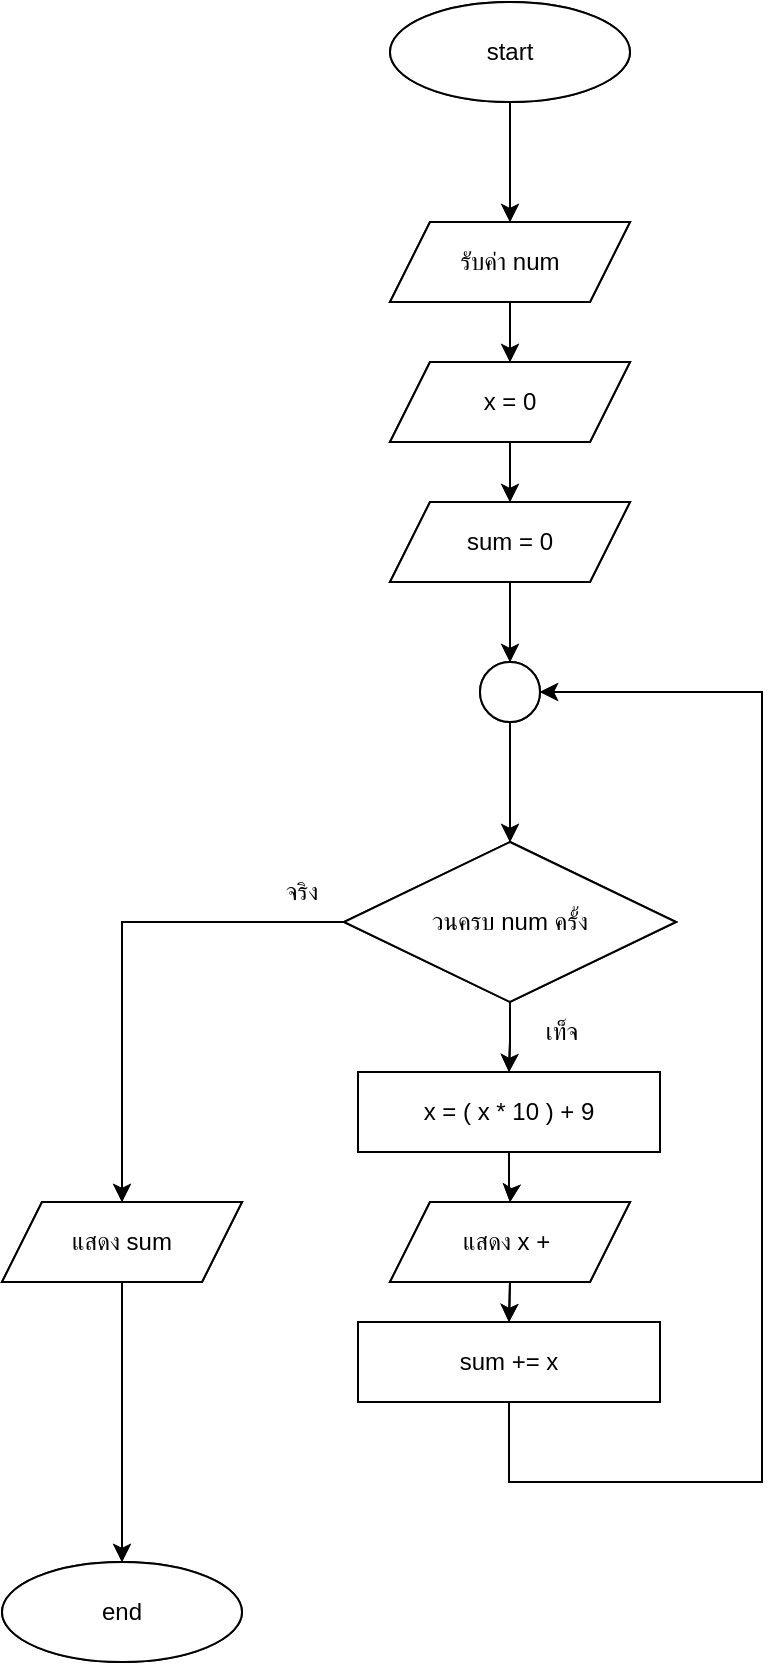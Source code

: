 <mxfile version="25.0.3">
  <diagram name="Page-1" id="CSnpGQzMtUrZoiWHQE6S">
    <mxGraphModel dx="1050" dy="522" grid="1" gridSize="10" guides="1" tooltips="1" connect="1" arrows="1" fold="1" page="1" pageScale="1" pageWidth="827" pageHeight="1169" math="0" shadow="0">
      <root>
        <mxCell id="0" />
        <mxCell id="1" parent="0" />
        <mxCell id="hWd1Pk0RT9BdvqmXm1Gd-3" value="" style="edgeStyle=orthogonalEdgeStyle;rounded=0;orthogonalLoop=1;jettySize=auto;html=1;" parent="1" source="hWd1Pk0RT9BdvqmXm1Gd-1" target="hWd1Pk0RT9BdvqmXm1Gd-2" edge="1">
          <mxGeometry relative="1" as="geometry" />
        </mxCell>
        <mxCell id="hWd1Pk0RT9BdvqmXm1Gd-1" value="start" style="ellipse;whiteSpace=wrap;html=1;" parent="1" vertex="1">
          <mxGeometry x="354" y="30" width="120" height="50" as="geometry" />
        </mxCell>
        <mxCell id="hWd1Pk0RT9BdvqmXm1Gd-6" value="" style="edgeStyle=orthogonalEdgeStyle;rounded=0;orthogonalLoop=1;jettySize=auto;html=1;exitX=0.5;exitY=1;exitDx=0;exitDy=0;" parent="1" source="hWd1Pk0RT9BdvqmXm1Gd-11" target="hWd1Pk0RT9BdvqmXm1Gd-4" edge="1">
          <mxGeometry relative="1" as="geometry">
            <mxPoint x="414" y="330" as="sourcePoint" />
          </mxGeometry>
        </mxCell>
        <mxCell id="hWd1Pk0RT9BdvqmXm1Gd-10" value="" style="edgeStyle=orthogonalEdgeStyle;rounded=0;orthogonalLoop=1;jettySize=auto;html=1;" parent="1" source="hWd1Pk0RT9BdvqmXm1Gd-2" target="hWd1Pk0RT9BdvqmXm1Gd-9" edge="1">
          <mxGeometry relative="1" as="geometry" />
        </mxCell>
        <mxCell id="hWd1Pk0RT9BdvqmXm1Gd-2" value="รับค่า num" style="shape=parallelogram;perimeter=parallelogramPerimeter;whiteSpace=wrap;html=1;fixedSize=1;" parent="1" vertex="1">
          <mxGeometry x="354" y="140" width="120" height="40" as="geometry" />
        </mxCell>
        <mxCell id="hWd1Pk0RT9BdvqmXm1Gd-8" value="" style="edgeStyle=orthogonalEdgeStyle;rounded=0;orthogonalLoop=1;jettySize=auto;html=1;" parent="1" source="hWd1Pk0RT9BdvqmXm1Gd-4" target="hWd1Pk0RT9BdvqmXm1Gd-7" edge="1">
          <mxGeometry relative="1" as="geometry" />
        </mxCell>
        <mxCell id="hWd1Pk0RT9BdvqmXm1Gd-4" value="" style="ellipse;whiteSpace=wrap;html=1;aspect=fixed;" parent="1" vertex="1">
          <mxGeometry x="399" y="360" width="30" height="30" as="geometry" />
        </mxCell>
        <mxCell id="hWd1Pk0RT9BdvqmXm1Gd-16" value="" style="edgeStyle=orthogonalEdgeStyle;rounded=0;orthogonalLoop=1;jettySize=auto;html=1;" parent="1" source="hWd1Pk0RT9BdvqmXm1Gd-7" target="hWd1Pk0RT9BdvqmXm1Gd-13" edge="1">
          <mxGeometry relative="1" as="geometry" />
        </mxCell>
        <mxCell id="hWd1Pk0RT9BdvqmXm1Gd-23" style="edgeStyle=orthogonalEdgeStyle;rounded=0;orthogonalLoop=1;jettySize=auto;html=1;exitX=0;exitY=0.5;exitDx=0;exitDy=0;entryX=0.5;entryY=0;entryDx=0;entryDy=0;" parent="1" source="hWd1Pk0RT9BdvqmXm1Gd-7" target="hWd1Pk0RT9BdvqmXm1Gd-21" edge="1">
          <mxGeometry relative="1" as="geometry" />
        </mxCell>
        <mxCell id="hWd1Pk0RT9BdvqmXm1Gd-7" value="วนครบ num ครั้ง" style="rhombus;whiteSpace=wrap;html=1;" parent="1" vertex="1">
          <mxGeometry x="331" y="450" width="166" height="80" as="geometry" />
        </mxCell>
        <mxCell id="hWd1Pk0RT9BdvqmXm1Gd-12" value="" style="edgeStyle=orthogonalEdgeStyle;rounded=0;orthogonalLoop=1;jettySize=auto;html=1;" parent="1" source="hWd1Pk0RT9BdvqmXm1Gd-9" target="hWd1Pk0RT9BdvqmXm1Gd-11" edge="1">
          <mxGeometry relative="1" as="geometry" />
        </mxCell>
        <mxCell id="hWd1Pk0RT9BdvqmXm1Gd-9" value="x = 0" style="shape=parallelogram;perimeter=parallelogramPerimeter;whiteSpace=wrap;html=1;fixedSize=1;" parent="1" vertex="1">
          <mxGeometry x="354" y="210" width="120" height="40" as="geometry" />
        </mxCell>
        <mxCell id="hWd1Pk0RT9BdvqmXm1Gd-11" value="sum = 0" style="shape=parallelogram;perimeter=parallelogramPerimeter;whiteSpace=wrap;html=1;fixedSize=1;" parent="1" vertex="1">
          <mxGeometry x="354" y="280" width="120" height="40" as="geometry" />
        </mxCell>
        <mxCell id="hWd1Pk0RT9BdvqmXm1Gd-15" value="" style="edgeStyle=orthogonalEdgeStyle;rounded=0;orthogonalLoop=1;jettySize=auto;html=1;" parent="1" source="hWd1Pk0RT9BdvqmXm1Gd-13" edge="1">
          <mxGeometry relative="1" as="geometry">
            <mxPoint x="414" y="630" as="targetPoint" />
          </mxGeometry>
        </mxCell>
        <mxCell id="hWd1Pk0RT9BdvqmXm1Gd-13" value="x = ( x * 10 ) + 9" style="rounded=0;whiteSpace=wrap;html=1;" parent="1" vertex="1">
          <mxGeometry x="338" y="565" width="151" height="40" as="geometry" />
        </mxCell>
        <mxCell id="hWd1Pk0RT9BdvqmXm1Gd-17" style="edgeStyle=orthogonalEdgeStyle;rounded=0;orthogonalLoop=1;jettySize=auto;html=1;exitX=0.5;exitY=1;exitDx=0;exitDy=0;entryX=1;entryY=0.5;entryDx=0;entryDy=0;" parent="1" source="hWd1Pk0RT9BdvqmXm1Gd-14" target="hWd1Pk0RT9BdvqmXm1Gd-4" edge="1">
          <mxGeometry relative="1" as="geometry">
            <Array as="points">
              <mxPoint x="414" y="770" />
              <mxPoint x="540" y="770" />
              <mxPoint x="540" y="375" />
            </Array>
          </mxGeometry>
        </mxCell>
        <mxCell id="hWd1Pk0RT9BdvqmXm1Gd-14" value="sum += x" style="rounded=0;whiteSpace=wrap;html=1;" parent="1" vertex="1">
          <mxGeometry x="338" y="690" width="151" height="40" as="geometry" />
        </mxCell>
        <mxCell id="hWd1Pk0RT9BdvqmXm1Gd-19" style="edgeStyle=orthogonalEdgeStyle;rounded=0;orthogonalLoop=1;jettySize=auto;html=1;exitX=0.5;exitY=1;exitDx=0;exitDy=0;entryX=0.5;entryY=0;entryDx=0;entryDy=0;" parent="1" source="hWd1Pk0RT9BdvqmXm1Gd-18" target="hWd1Pk0RT9BdvqmXm1Gd-14" edge="1">
          <mxGeometry relative="1" as="geometry" />
        </mxCell>
        <mxCell id="hWd1Pk0RT9BdvqmXm1Gd-18" value="แสดง x +&amp;nbsp;" style="shape=parallelogram;perimeter=parallelogramPerimeter;whiteSpace=wrap;html=1;fixedSize=1;" parent="1" vertex="1">
          <mxGeometry x="354" y="630" width="120" height="40" as="geometry" />
        </mxCell>
        <mxCell id="hWd1Pk0RT9BdvqmXm1Gd-24" style="edgeStyle=orthogonalEdgeStyle;rounded=0;orthogonalLoop=1;jettySize=auto;html=1;exitX=0.5;exitY=1;exitDx=0;exitDy=0;entryX=0.5;entryY=0;entryDx=0;entryDy=0;" parent="1" source="hWd1Pk0RT9BdvqmXm1Gd-21" target="hWd1Pk0RT9BdvqmXm1Gd-22" edge="1">
          <mxGeometry relative="1" as="geometry" />
        </mxCell>
        <mxCell id="hWd1Pk0RT9BdvqmXm1Gd-21" value="แสดง sum" style="shape=parallelogram;perimeter=parallelogramPerimeter;whiteSpace=wrap;html=1;fixedSize=1;" parent="1" vertex="1">
          <mxGeometry x="160" y="630" width="120" height="40" as="geometry" />
        </mxCell>
        <mxCell id="hWd1Pk0RT9BdvqmXm1Gd-22" value="end" style="ellipse;whiteSpace=wrap;html=1;" parent="1" vertex="1">
          <mxGeometry x="160" y="810" width="120" height="50" as="geometry" />
        </mxCell>
        <mxCell id="q7Ah3nYQZWNJIJOuwmgu-1" value="" style="edgeStyle=orthogonalEdgeStyle;rounded=0;orthogonalLoop=1;jettySize=auto;html=1;" edge="1" parent="1" source="q7Ah3nYQZWNJIJOuwmgu-2" target="q7Ah3nYQZWNJIJOuwmgu-5">
          <mxGeometry relative="1" as="geometry" />
        </mxCell>
        <mxCell id="q7Ah3nYQZWNJIJOuwmgu-2" value="start" style="ellipse;whiteSpace=wrap;html=1;" vertex="1" parent="1">
          <mxGeometry x="354" y="30" width="120" height="50" as="geometry" />
        </mxCell>
        <mxCell id="q7Ah3nYQZWNJIJOuwmgu-3" value="" style="edgeStyle=orthogonalEdgeStyle;rounded=0;orthogonalLoop=1;jettySize=auto;html=1;exitX=0.5;exitY=1;exitDx=0;exitDy=0;" edge="1" parent="1" source="q7Ah3nYQZWNJIJOuwmgu-13" target="q7Ah3nYQZWNJIJOuwmgu-7">
          <mxGeometry relative="1" as="geometry">
            <mxPoint x="414" y="330" as="sourcePoint" />
          </mxGeometry>
        </mxCell>
        <mxCell id="q7Ah3nYQZWNJIJOuwmgu-4" value="" style="edgeStyle=orthogonalEdgeStyle;rounded=0;orthogonalLoop=1;jettySize=auto;html=1;" edge="1" parent="1" source="q7Ah3nYQZWNJIJOuwmgu-5" target="q7Ah3nYQZWNJIJOuwmgu-12">
          <mxGeometry relative="1" as="geometry" />
        </mxCell>
        <mxCell id="q7Ah3nYQZWNJIJOuwmgu-5" value="รับค่า num" style="shape=parallelogram;perimeter=parallelogramPerimeter;whiteSpace=wrap;html=1;fixedSize=1;" vertex="1" parent="1">
          <mxGeometry x="354" y="140" width="120" height="40" as="geometry" />
        </mxCell>
        <mxCell id="q7Ah3nYQZWNJIJOuwmgu-6" value="" style="edgeStyle=orthogonalEdgeStyle;rounded=0;orthogonalLoop=1;jettySize=auto;html=1;" edge="1" parent="1" source="q7Ah3nYQZWNJIJOuwmgu-7" target="q7Ah3nYQZWNJIJOuwmgu-10">
          <mxGeometry relative="1" as="geometry" />
        </mxCell>
        <mxCell id="q7Ah3nYQZWNJIJOuwmgu-7" value="" style="ellipse;whiteSpace=wrap;html=1;aspect=fixed;" vertex="1" parent="1">
          <mxGeometry x="399" y="360" width="30" height="30" as="geometry" />
        </mxCell>
        <mxCell id="q7Ah3nYQZWNJIJOuwmgu-8" value="" style="edgeStyle=orthogonalEdgeStyle;rounded=0;orthogonalLoop=1;jettySize=auto;html=1;" edge="1" parent="1" source="q7Ah3nYQZWNJIJOuwmgu-10" target="q7Ah3nYQZWNJIJOuwmgu-15">
          <mxGeometry relative="1" as="geometry" />
        </mxCell>
        <mxCell id="q7Ah3nYQZWNJIJOuwmgu-9" style="edgeStyle=orthogonalEdgeStyle;rounded=0;orthogonalLoop=1;jettySize=auto;html=1;exitX=0;exitY=0.5;exitDx=0;exitDy=0;entryX=0.5;entryY=0;entryDx=0;entryDy=0;" edge="1" parent="1" source="q7Ah3nYQZWNJIJOuwmgu-10" target="q7Ah3nYQZWNJIJOuwmgu-21">
          <mxGeometry relative="1" as="geometry" />
        </mxCell>
        <mxCell id="q7Ah3nYQZWNJIJOuwmgu-10" value="วนครบ num ครั้ง" style="rhombus;whiteSpace=wrap;html=1;" vertex="1" parent="1">
          <mxGeometry x="331" y="450" width="166" height="80" as="geometry" />
        </mxCell>
        <mxCell id="q7Ah3nYQZWNJIJOuwmgu-11" value="" style="edgeStyle=orthogonalEdgeStyle;rounded=0;orthogonalLoop=1;jettySize=auto;html=1;" edge="1" parent="1" source="q7Ah3nYQZWNJIJOuwmgu-12" target="q7Ah3nYQZWNJIJOuwmgu-13">
          <mxGeometry relative="1" as="geometry" />
        </mxCell>
        <mxCell id="q7Ah3nYQZWNJIJOuwmgu-12" value="x = 0" style="shape=parallelogram;perimeter=parallelogramPerimeter;whiteSpace=wrap;html=1;fixedSize=1;" vertex="1" parent="1">
          <mxGeometry x="354" y="210" width="120" height="40" as="geometry" />
        </mxCell>
        <mxCell id="q7Ah3nYQZWNJIJOuwmgu-13" value="sum = 0" style="shape=parallelogram;perimeter=parallelogramPerimeter;whiteSpace=wrap;html=1;fixedSize=1;" vertex="1" parent="1">
          <mxGeometry x="354" y="280" width="120" height="40" as="geometry" />
        </mxCell>
        <mxCell id="q7Ah3nYQZWNJIJOuwmgu-14" value="" style="edgeStyle=orthogonalEdgeStyle;rounded=0;orthogonalLoop=1;jettySize=auto;html=1;" edge="1" parent="1" source="q7Ah3nYQZWNJIJOuwmgu-15">
          <mxGeometry relative="1" as="geometry">
            <mxPoint x="414" y="630" as="targetPoint" />
          </mxGeometry>
        </mxCell>
        <mxCell id="q7Ah3nYQZWNJIJOuwmgu-15" value="x = ( x * 10 ) + 9" style="rounded=0;whiteSpace=wrap;html=1;" vertex="1" parent="1">
          <mxGeometry x="338" y="565" width="151" height="40" as="geometry" />
        </mxCell>
        <mxCell id="q7Ah3nYQZWNJIJOuwmgu-16" style="edgeStyle=orthogonalEdgeStyle;rounded=0;orthogonalLoop=1;jettySize=auto;html=1;exitX=0.5;exitY=1;exitDx=0;exitDy=0;entryX=1;entryY=0.5;entryDx=0;entryDy=0;" edge="1" parent="1" source="q7Ah3nYQZWNJIJOuwmgu-17" target="q7Ah3nYQZWNJIJOuwmgu-7">
          <mxGeometry relative="1" as="geometry">
            <Array as="points">
              <mxPoint x="414" y="770" />
              <mxPoint x="540" y="770" />
              <mxPoint x="540" y="375" />
            </Array>
          </mxGeometry>
        </mxCell>
        <mxCell id="q7Ah3nYQZWNJIJOuwmgu-17" value="sum += x" style="rounded=0;whiteSpace=wrap;html=1;" vertex="1" parent="1">
          <mxGeometry x="338" y="690" width="151" height="40" as="geometry" />
        </mxCell>
        <mxCell id="q7Ah3nYQZWNJIJOuwmgu-18" style="edgeStyle=orthogonalEdgeStyle;rounded=0;orthogonalLoop=1;jettySize=auto;html=1;exitX=0.5;exitY=1;exitDx=0;exitDy=0;entryX=0.5;entryY=0;entryDx=0;entryDy=0;" edge="1" parent="1" source="q7Ah3nYQZWNJIJOuwmgu-19" target="q7Ah3nYQZWNJIJOuwmgu-17">
          <mxGeometry relative="1" as="geometry" />
        </mxCell>
        <mxCell id="q7Ah3nYQZWNJIJOuwmgu-19" value="แสดง x +&amp;nbsp;" style="shape=parallelogram;perimeter=parallelogramPerimeter;whiteSpace=wrap;html=1;fixedSize=1;" vertex="1" parent="1">
          <mxGeometry x="354" y="630" width="120" height="40" as="geometry" />
        </mxCell>
        <mxCell id="q7Ah3nYQZWNJIJOuwmgu-20" style="edgeStyle=orthogonalEdgeStyle;rounded=0;orthogonalLoop=1;jettySize=auto;html=1;exitX=0.5;exitY=1;exitDx=0;exitDy=0;entryX=0.5;entryY=0;entryDx=0;entryDy=0;" edge="1" parent="1" source="q7Ah3nYQZWNJIJOuwmgu-21" target="q7Ah3nYQZWNJIJOuwmgu-22">
          <mxGeometry relative="1" as="geometry" />
        </mxCell>
        <mxCell id="q7Ah3nYQZWNJIJOuwmgu-21" value="แสดง sum" style="shape=parallelogram;perimeter=parallelogramPerimeter;whiteSpace=wrap;html=1;fixedSize=1;" vertex="1" parent="1">
          <mxGeometry x="160" y="630" width="120" height="40" as="geometry" />
        </mxCell>
        <mxCell id="q7Ah3nYQZWNJIJOuwmgu-22" value="end" style="ellipse;whiteSpace=wrap;html=1;" vertex="1" parent="1">
          <mxGeometry x="160" y="810" width="120" height="50" as="geometry" />
        </mxCell>
        <mxCell id="q7Ah3nYQZWNJIJOuwmgu-23" value="เท็จ" style="text;html=1;align=center;verticalAlign=middle;whiteSpace=wrap;rounded=0;" vertex="1" parent="1">
          <mxGeometry x="410" y="530" width="60" height="30" as="geometry" />
        </mxCell>
        <mxCell id="q7Ah3nYQZWNJIJOuwmgu-24" value="จริง" style="text;html=1;align=center;verticalAlign=middle;whiteSpace=wrap;rounded=0;" vertex="1" parent="1">
          <mxGeometry x="280" y="460" width="60" height="30" as="geometry" />
        </mxCell>
      </root>
    </mxGraphModel>
  </diagram>
</mxfile>
